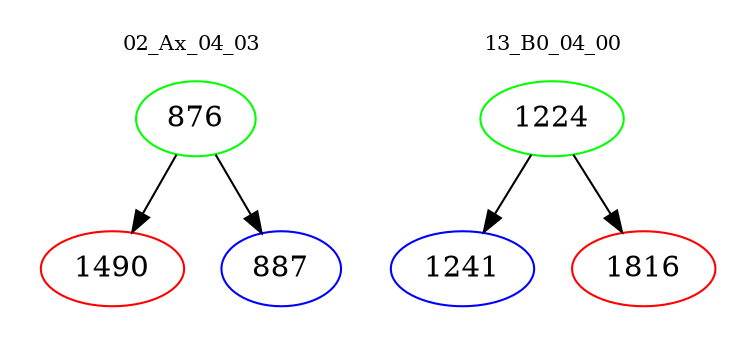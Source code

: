 digraph{
subgraph cluster_0 {
color = white
label = "02_Ax_04_03";
fontsize=10;
T0_876 [label="876", color="green"]
T0_876 -> T0_1490 [color="black"]
T0_1490 [label="1490", color="red"]
T0_876 -> T0_887 [color="black"]
T0_887 [label="887", color="blue"]
}
subgraph cluster_1 {
color = white
label = "13_B0_04_00";
fontsize=10;
T1_1224 [label="1224", color="green"]
T1_1224 -> T1_1241 [color="black"]
T1_1241 [label="1241", color="blue"]
T1_1224 -> T1_1816 [color="black"]
T1_1816 [label="1816", color="red"]
}
}
